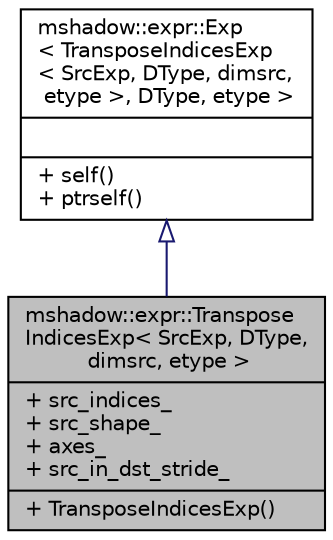 digraph "mshadow::expr::TransposeIndicesExp&lt; SrcExp, DType, dimsrc, etype &gt;"
{
 // LATEX_PDF_SIZE
  edge [fontname="Helvetica",fontsize="10",labelfontname="Helvetica",labelfontsize="10"];
  node [fontname="Helvetica",fontsize="10",shape=record];
  Node1 [label="{mshadow::expr::Transpose\lIndicesExp\< SrcExp, DType,\l dimsrc, etype \>\n|+ src_indices_\l+ src_shape_\l+ axes_\l+ src_in_dst_stride_\l|+ TransposeIndicesExp()\l}",height=0.2,width=0.4,color="black", fillcolor="grey75", style="filled", fontcolor="black",tooltip="transform contiguous indices of the source tensor to indices of the transposed tensor...."];
  Node2 -> Node1 [dir="back",color="midnightblue",fontsize="10",style="solid",arrowtail="onormal",fontname="Helvetica"];
  Node2 [label="{mshadow::expr::Exp\l\< TransposeIndicesExp\l\< SrcExp, DType, dimsrc,\l etype \>, DType, etype \>\n||+ self()\l+ ptrself()\l}",height=0.2,width=0.4,color="black", fillcolor="white", style="filled",URL="$structmshadow_1_1expr_1_1Exp.html",tooltip=" "];
}
